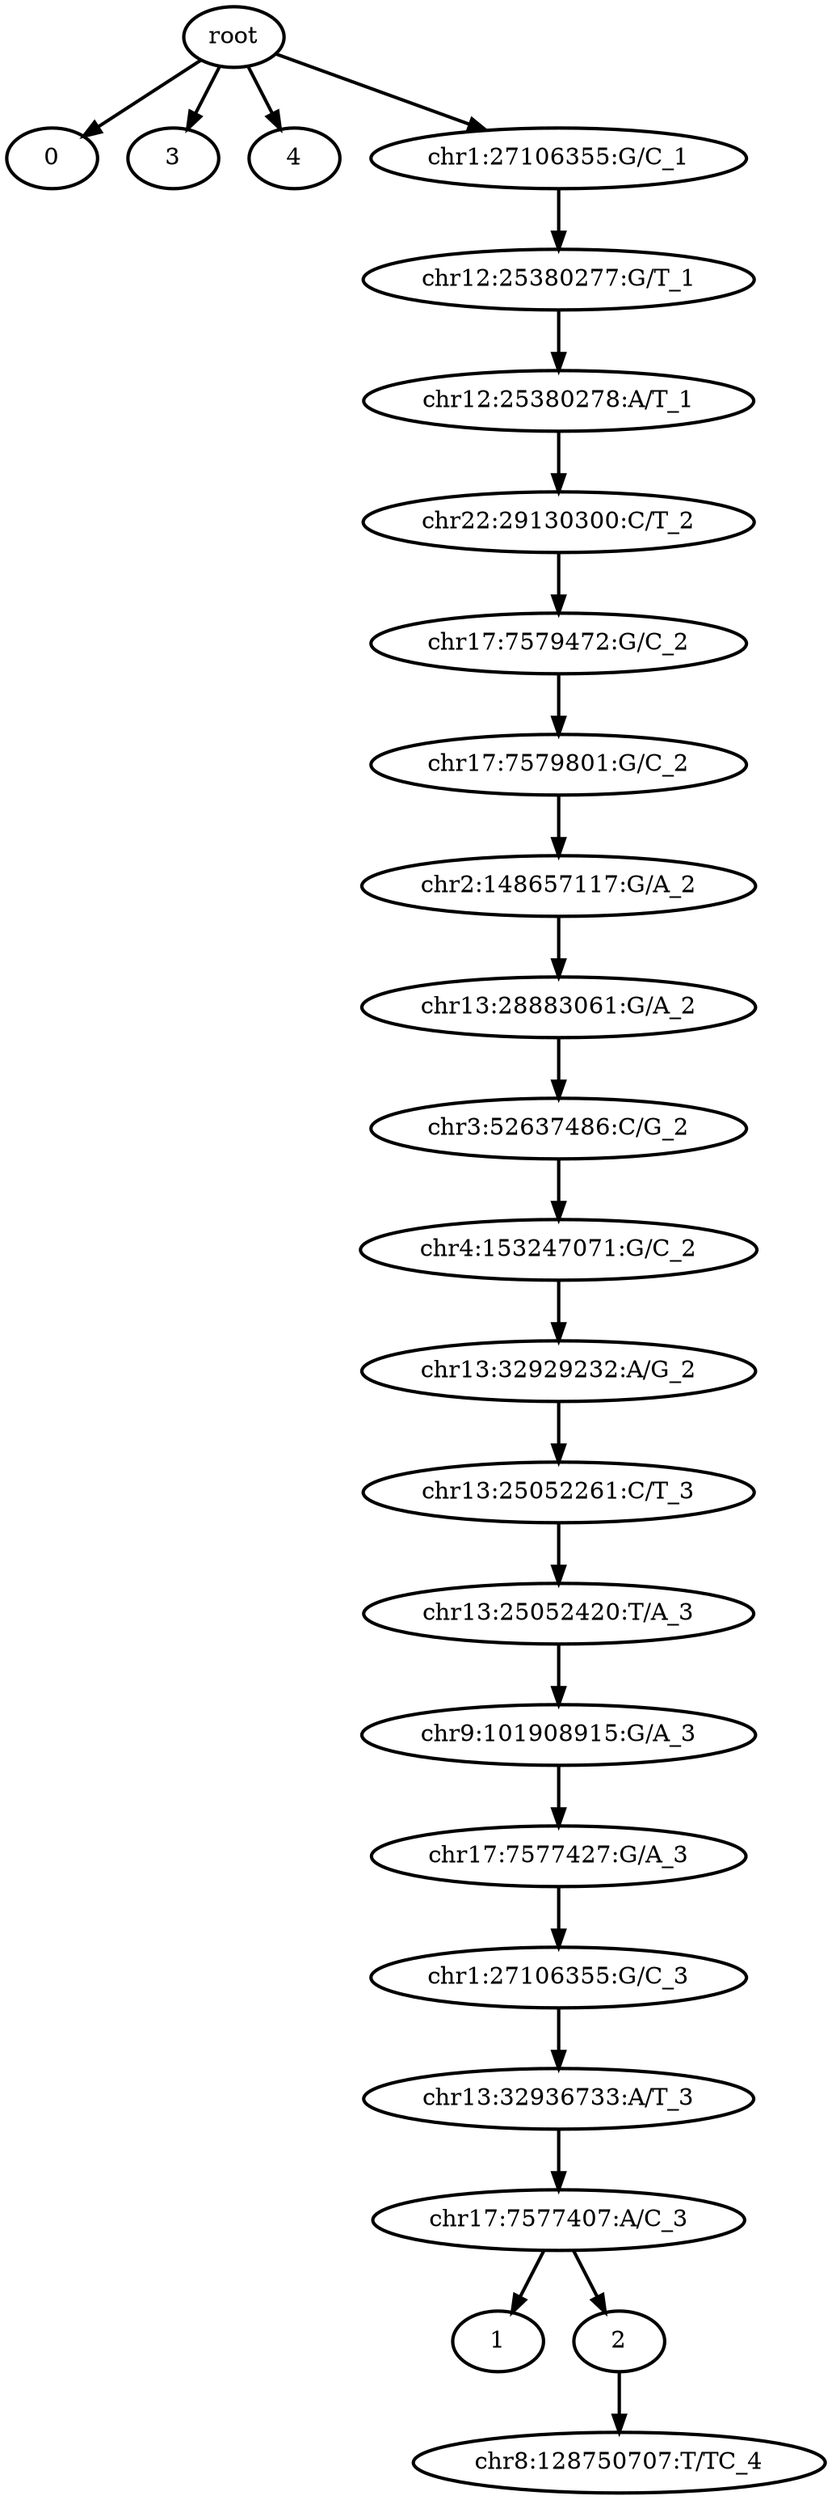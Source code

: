 digraph N {
	overlap="false"
	rankdir="TB"
	0 [label="root", style="bold"];
	1 [label="0", style="bold"];
	2 [label="1", style="bold"];
	3 [label="2", style="bold"];
	4 [label="3", style="bold"];
	5 [label="4", style="bold"];
	6 [label="chr8:128750707:T/TC_4", style="bold"];
	7 [label="chr22:29130300:C/T_2", style="bold"];
	8 [label="chr17:7579472:G/C_2", style="bold"];
	9 [label="chr17:7579801:G/C_2", style="bold"];
	10 [label="chr2:148657117:G/A_2", style="bold"];
	11 [label="chr13:28883061:G/A_2", style="bold"];
	12 [label="chr3:52637486:C/G_2", style="bold"];
	13 [label="chr4:153247071:G/C_2", style="bold"];
	14 [label="chr13:32929232:A/G_2", style="bold"];
	15 [label="chr13:25052261:C/T_3", style="bold"];
	16 [label="chr13:25052420:T/A_3", style="bold"];
	17 [label="chr9:101908915:G/A_3", style="bold"];
	18 [label="chr17:7577427:G/A_3", style="bold"];
	19 [label="chr1:27106355:G/C_3", style="bold"];
	20 [label="chr13:32936733:A/T_3", style="bold"];
	21 [label="chr17:7577407:A/C_3", style="bold"];
	22 [label="chr1:27106355:G/C_1", style="bold"];
	23 [label="chr12:25380277:G/T_1", style="bold"];
	24 [label="chr12:25380278:A/T_1", style="bold"];
	0 -> 1 [style="bold"];
	0 -> 4 [style="bold"];
	0 -> 5 [style="bold"];
	0 -> 22 [style="bold"];
	3 -> 6 [style="bold"];
	7 -> 8 [style="bold"];
	8 -> 9 [style="bold"];
	9 -> 10 [style="bold"];
	10 -> 11 [style="bold"];
	11 -> 12 [style="bold"];
	12 -> 13 [style="bold"];
	13 -> 14 [style="bold"];
	14 -> 15 [style="bold"];
	15 -> 16 [style="bold"];
	16 -> 17 [style="bold"];
	17 -> 18 [style="bold"];
	18 -> 19 [style="bold"];
	19 -> 20 [style="bold"];
	20 -> 21 [style="bold"];
	21 -> 2 [style="bold"];
	21 -> 3 [style="bold"];
	22 -> 23 [style="bold"];
	23 -> 24 [style="bold"];
	24 -> 7 [style="bold"];
}